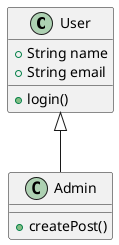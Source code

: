 @startuml n
class User {
  +String name
  +String email
  +login()
}

class Admin {
  +createPost()
}

User <|-- Admin
@enduml